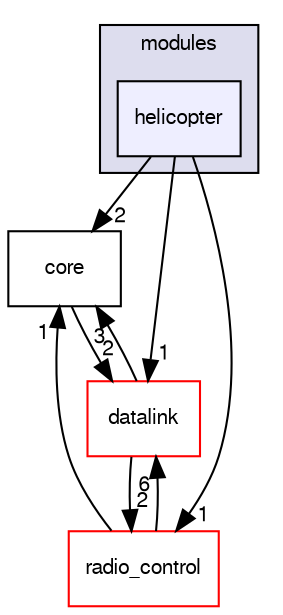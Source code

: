 digraph "sw/airborne/modules/helicopter" {
  compound=true
  node [ fontsize="10", fontname="FreeSans"];
  edge [ labelfontsize="10", labelfontname="FreeSans"];
  subgraph clusterdir_c2abcdd6ccb39c3582929c0e3f5651c2 {
    graph [ bgcolor="#ddddee", pencolor="black", label="modules" fontname="FreeSans", fontsize="10", URL="dir_c2abcdd6ccb39c3582929c0e3f5651c2.html"]
  dir_ced032e2525c5750f626a61130b62832 [shape=box, label="helicopter", style="filled", fillcolor="#eeeeff", pencolor="black", URL="dir_ced032e2525c5750f626a61130b62832.html"];
  }
  dir_0e703de7e76e38c62de795c957434487 [shape=box label="core" URL="dir_0e703de7e76e38c62de795c957434487.html"];
  dir_f125d81e9dfef46cf6053f80e8884f7e [shape=box label="radio_control" fillcolor="white" style="filled" color="red" URL="dir_f125d81e9dfef46cf6053f80e8884f7e.html"];
  dir_164c7aa663179b26059278e7f36078da [shape=box label="datalink" fillcolor="white" style="filled" color="red" URL="dir_164c7aa663179b26059278e7f36078da.html"];
  dir_0e703de7e76e38c62de795c957434487->dir_164c7aa663179b26059278e7f36078da [headlabel="2", labeldistance=1.5 headhref="dir_000128_000034.html"];
  dir_f125d81e9dfef46cf6053f80e8884f7e->dir_0e703de7e76e38c62de795c957434487 [headlabel="1", labeldistance=1.5 headhref="dir_000037_000128.html"];
  dir_f125d81e9dfef46cf6053f80e8884f7e->dir_164c7aa663179b26059278e7f36078da [headlabel="6", labeldistance=1.5 headhref="dir_000037_000034.html"];
  dir_ced032e2525c5750f626a61130b62832->dir_0e703de7e76e38c62de795c957434487 [headlabel="2", labeldistance=1.5 headhref="dir_000162_000128.html"];
  dir_ced032e2525c5750f626a61130b62832->dir_f125d81e9dfef46cf6053f80e8884f7e [headlabel="1", labeldistance=1.5 headhref="dir_000162_000037.html"];
  dir_ced032e2525c5750f626a61130b62832->dir_164c7aa663179b26059278e7f36078da [headlabel="1", labeldistance=1.5 headhref="dir_000162_000034.html"];
  dir_164c7aa663179b26059278e7f36078da->dir_0e703de7e76e38c62de795c957434487 [headlabel="3", labeldistance=1.5 headhref="dir_000034_000128.html"];
  dir_164c7aa663179b26059278e7f36078da->dir_f125d81e9dfef46cf6053f80e8884f7e [headlabel="2", labeldistance=1.5 headhref="dir_000034_000037.html"];
}

